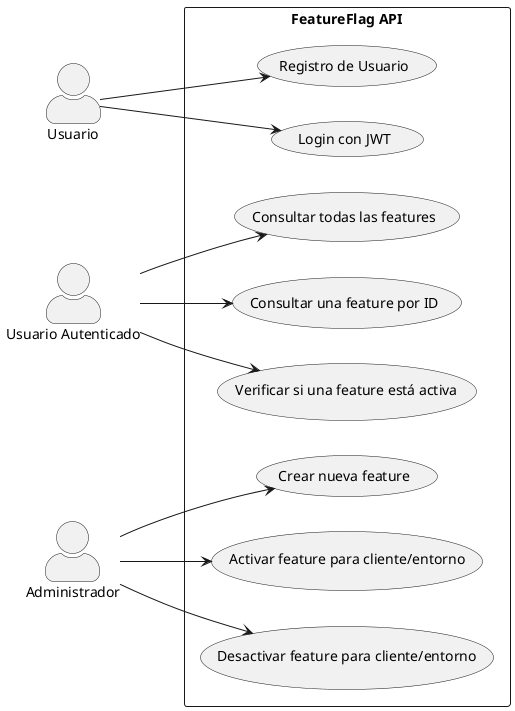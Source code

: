 @startuml
left to right direction
skinparam actorStyle awesome

actor Usuario
actor "Usuario Autenticado" as AuthUser
actor "Administrador" as Admin

rectangle "FeatureFlag API" {
  Usuario --> (Registro de Usuario)
  Usuario --> (Login con JWT)

  AuthUser --> (Consultar todas las features)
  AuthUser --> (Consultar una feature por ID)
  AuthUser --> (Verificar si una feature está activa)

  Admin --> (Crear nueva feature)
  Admin --> (Activar feature para cliente/entorno)
  Admin --> (Desactivar feature para cliente/entorno)
}

@enduml
